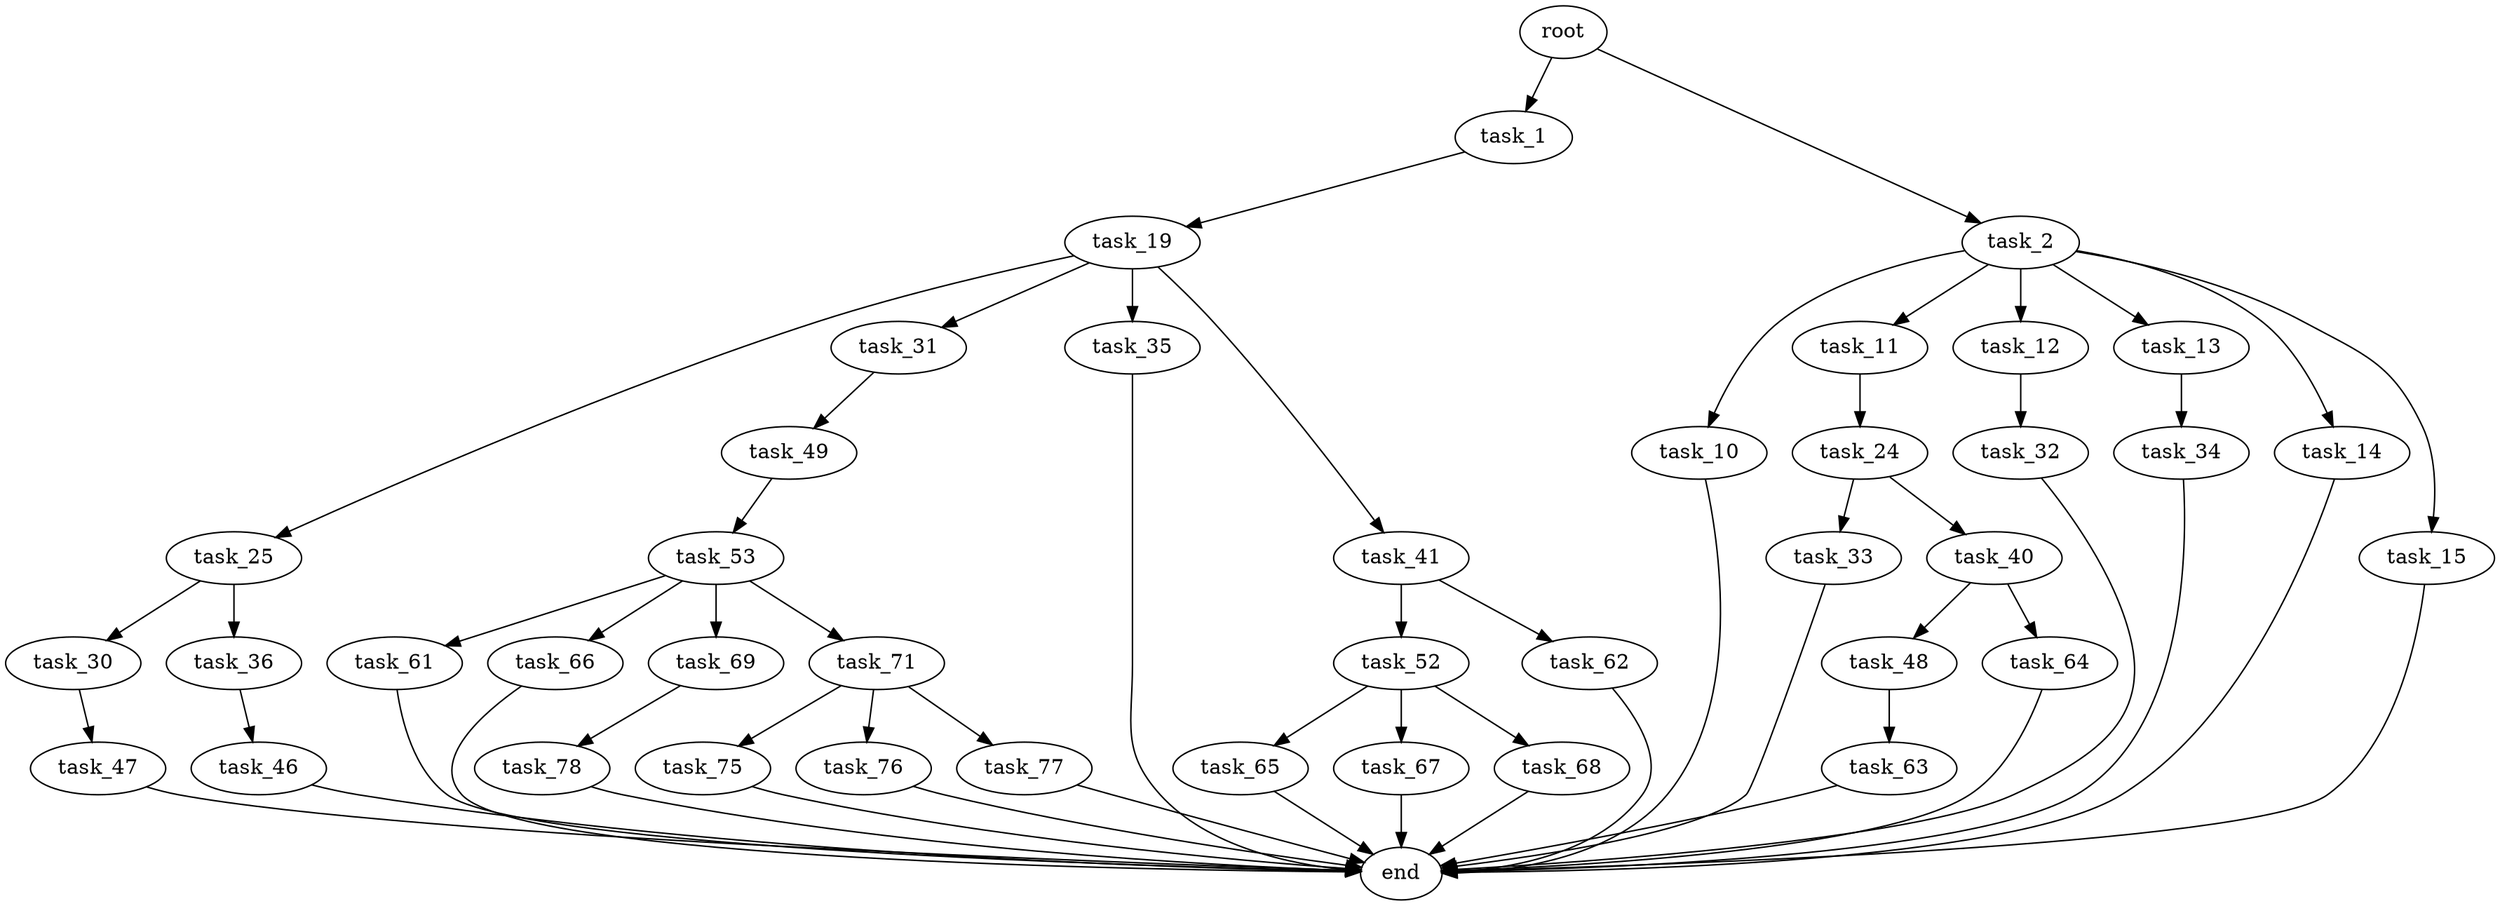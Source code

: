 digraph G {
  root [size="0.000000"];
  task_1 [size="178432112904.000000"];
  task_2 [size="134217728000.000000"];
  task_19 [size="170120560956.000000"];
  task_10 [size="12781619585.000000"];
  task_11 [size="2757285671.000000"];
  task_12 [size="239752054751.000000"];
  task_13 [size="231928233984.000000"];
  task_14 [size="15452011438.000000"];
  task_15 [size="782757789696.000000"];
  end [size="0.000000"];
  task_24 [size="27488897461.000000"];
  task_32 [size="1642147439.000000"];
  task_34 [size="5274666056.000000"];
  task_25 [size="782757789696.000000"];
  task_31 [size="392222815328.000000"];
  task_35 [size="5163716132.000000"];
  task_41 [size="3061851982.000000"];
  task_33 [size="68719476736.000000"];
  task_40 [size="8589934592.000000"];
  task_30 [size="19536566132.000000"];
  task_36 [size="1120646070.000000"];
  task_47 [size="84532631256.000000"];
  task_49 [size="740664920372.000000"];
  task_46 [size="482067479407.000000"];
  task_48 [size="17695981511.000000"];
  task_64 [size="8589934592.000000"];
  task_52 [size="494742314.000000"];
  task_62 [size="1650221150.000000"];
  task_63 [size="68719476736.000000"];
  task_53 [size="24579357632.000000"];
  task_65 [size="1178793205590.000000"];
  task_67 [size="368293445632.000000"];
  task_68 [size="134217728000.000000"];
  task_61 [size="368293445632.000000"];
  task_66 [size="617904907.000000"];
  task_69 [size="23206320562.000000"];
  task_71 [size="1073741824000.000000"];
  task_78 [size="3913886623.000000"];
  task_75 [size="6721732218.000000"];
  task_76 [size="309594937897.000000"];
  task_77 [size="52012476560.000000"];

  root -> task_1 [size="1.000000"];
  root -> task_2 [size="1.000000"];
  task_1 -> task_19 [size="134217728.000000"];
  task_2 -> task_10 [size="209715200.000000"];
  task_2 -> task_11 [size="209715200.000000"];
  task_2 -> task_12 [size="209715200.000000"];
  task_2 -> task_13 [size="209715200.000000"];
  task_2 -> task_14 [size="209715200.000000"];
  task_2 -> task_15 [size="209715200.000000"];
  task_19 -> task_25 [size="134217728.000000"];
  task_19 -> task_31 [size="134217728.000000"];
  task_19 -> task_35 [size="134217728.000000"];
  task_19 -> task_41 [size="134217728.000000"];
  task_10 -> end [size="1.000000"];
  task_11 -> task_24 [size="75497472.000000"];
  task_12 -> task_32 [size="679477248.000000"];
  task_13 -> task_34 [size="301989888.000000"];
  task_14 -> end [size="1.000000"];
  task_15 -> end [size="1.000000"];
  task_24 -> task_33 [size="33554432.000000"];
  task_24 -> task_40 [size="33554432.000000"];
  task_32 -> end [size="1.000000"];
  task_34 -> end [size="1.000000"];
  task_25 -> task_30 [size="679477248.000000"];
  task_25 -> task_36 [size="679477248.000000"];
  task_31 -> task_49 [size="838860800.000000"];
  task_35 -> end [size="1.000000"];
  task_41 -> task_52 [size="209715200.000000"];
  task_41 -> task_62 [size="209715200.000000"];
  task_33 -> end [size="1.000000"];
  task_40 -> task_48 [size="33554432.000000"];
  task_40 -> task_64 [size="33554432.000000"];
  task_30 -> task_47 [size="33554432.000000"];
  task_36 -> task_46 [size="75497472.000000"];
  task_47 -> end [size="1.000000"];
  task_49 -> task_53 [size="536870912.000000"];
  task_46 -> end [size="1.000000"];
  task_48 -> task_63 [size="301989888.000000"];
  task_64 -> end [size="1.000000"];
  task_52 -> task_65 [size="33554432.000000"];
  task_52 -> task_67 [size="33554432.000000"];
  task_52 -> task_68 [size="33554432.000000"];
  task_62 -> end [size="1.000000"];
  task_63 -> end [size="1.000000"];
  task_53 -> task_61 [size="75497472.000000"];
  task_53 -> task_66 [size="75497472.000000"];
  task_53 -> task_69 [size="75497472.000000"];
  task_53 -> task_71 [size="75497472.000000"];
  task_65 -> end [size="1.000000"];
  task_67 -> end [size="1.000000"];
  task_68 -> end [size="1.000000"];
  task_61 -> end [size="1.000000"];
  task_66 -> end [size="1.000000"];
  task_69 -> task_78 [size="411041792.000000"];
  task_71 -> task_75 [size="838860800.000000"];
  task_71 -> task_76 [size="838860800.000000"];
  task_71 -> task_77 [size="838860800.000000"];
  task_78 -> end [size="1.000000"];
  task_75 -> end [size="1.000000"];
  task_76 -> end [size="1.000000"];
  task_77 -> end [size="1.000000"];
}
